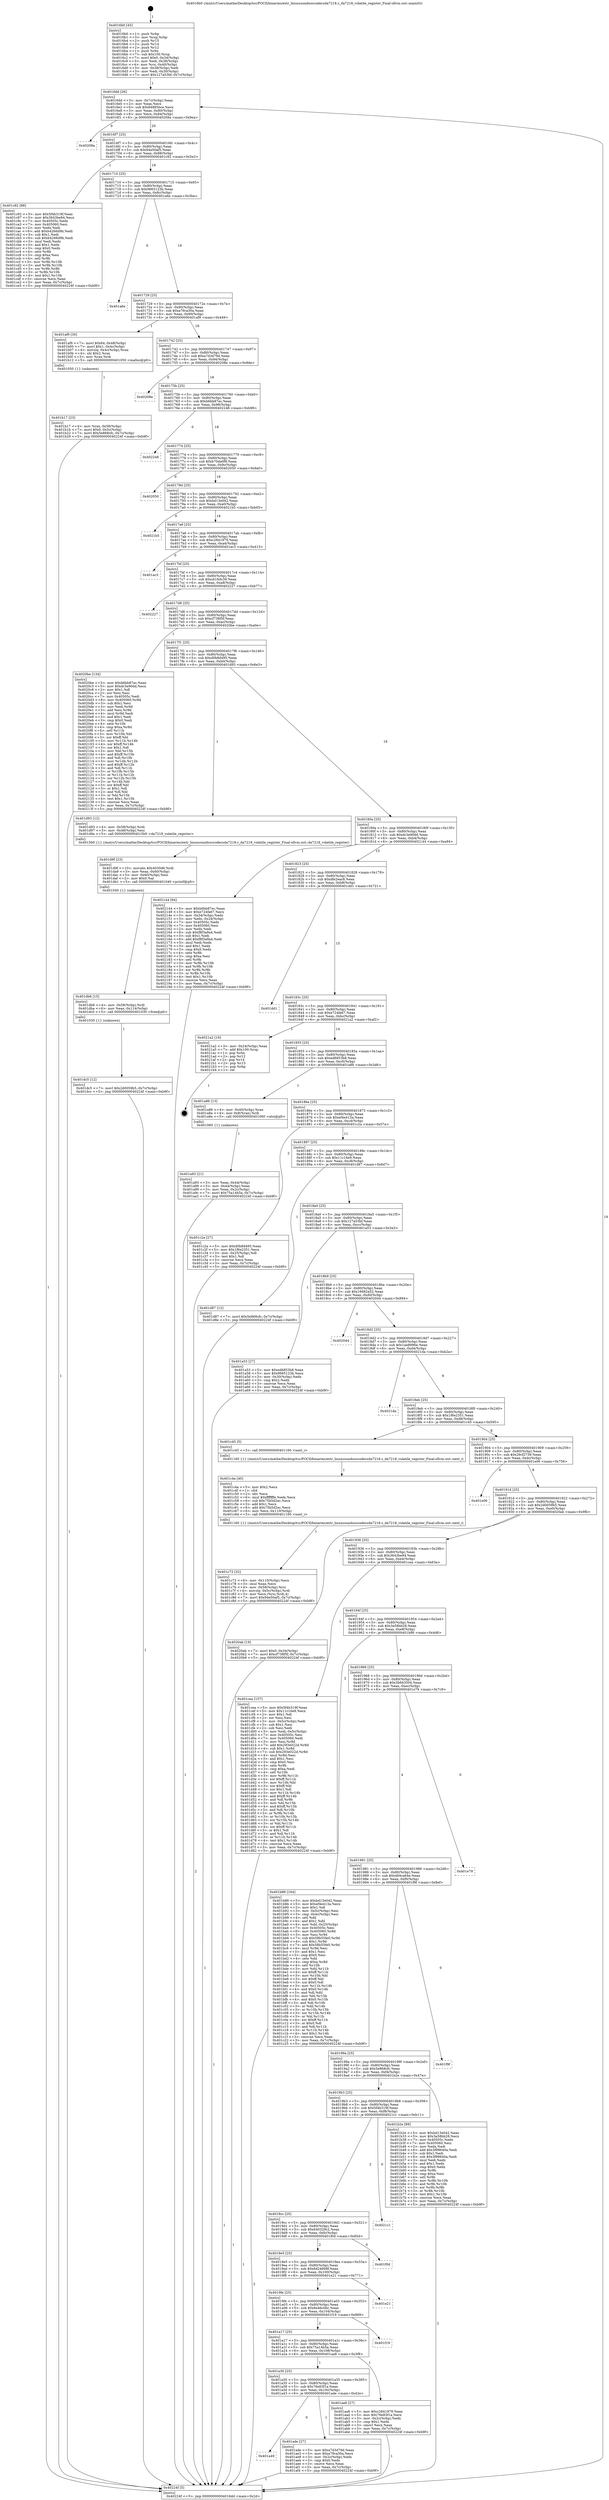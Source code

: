 digraph "0x4016b0" {
  label = "0x4016b0 (/mnt/c/Users/mathe/Desktop/tcc/POCII/binaries/extr_linuxsoundsoccodecsda7218.c_da7218_volatile_register_Final-ollvm.out::main(0))"
  labelloc = "t"
  node[shape=record]

  Entry [label="",width=0.3,height=0.3,shape=circle,fillcolor=black,style=filled]
  "0x4016dd" [label="{
     0x4016dd [26]\l
     | [instrs]\l
     &nbsp;&nbsp;0x4016dd \<+3\>: mov -0x7c(%rbp),%eax\l
     &nbsp;&nbsp;0x4016e0 \<+2\>: mov %eax,%ecx\l
     &nbsp;&nbsp;0x4016e2 \<+6\>: sub $0x84885bce,%ecx\l
     &nbsp;&nbsp;0x4016e8 \<+3\>: mov %eax,-0x80(%rbp)\l
     &nbsp;&nbsp;0x4016eb \<+6\>: mov %ecx,-0x84(%rbp)\l
     &nbsp;&nbsp;0x4016f1 \<+6\>: je 000000000040209a \<main+0x9ea\>\l
  }"]
  "0x40209a" [label="{
     0x40209a\l
  }", style=dashed]
  "0x4016f7" [label="{
     0x4016f7 [25]\l
     | [instrs]\l
     &nbsp;&nbsp;0x4016f7 \<+5\>: jmp 00000000004016fc \<main+0x4c\>\l
     &nbsp;&nbsp;0x4016fc \<+3\>: mov -0x80(%rbp),%eax\l
     &nbsp;&nbsp;0x4016ff \<+5\>: sub $0x94e50af5,%eax\l
     &nbsp;&nbsp;0x401704 \<+6\>: mov %eax,-0x88(%rbp)\l
     &nbsp;&nbsp;0x40170a \<+6\>: je 0000000000401c92 \<main+0x5e2\>\l
  }"]
  Exit [label="",width=0.3,height=0.3,shape=circle,fillcolor=black,style=filled,peripheries=2]
  "0x401c92" [label="{
     0x401c92 [88]\l
     | [instrs]\l
     &nbsp;&nbsp;0x401c92 \<+5\>: mov $0x5f4b319f,%eax\l
     &nbsp;&nbsp;0x401c97 \<+5\>: mov $0x3643be94,%ecx\l
     &nbsp;&nbsp;0x401c9c \<+7\>: mov 0x40505c,%edx\l
     &nbsp;&nbsp;0x401ca3 \<+7\>: mov 0x405060,%esi\l
     &nbsp;&nbsp;0x401caa \<+2\>: mov %edx,%edi\l
     &nbsp;&nbsp;0x401cac \<+6\>: add $0xb4266d9b,%edi\l
     &nbsp;&nbsp;0x401cb2 \<+3\>: sub $0x1,%edi\l
     &nbsp;&nbsp;0x401cb5 \<+6\>: sub $0xb4266d9b,%edi\l
     &nbsp;&nbsp;0x401cbb \<+3\>: imul %edi,%edx\l
     &nbsp;&nbsp;0x401cbe \<+3\>: and $0x1,%edx\l
     &nbsp;&nbsp;0x401cc1 \<+3\>: cmp $0x0,%edx\l
     &nbsp;&nbsp;0x401cc4 \<+4\>: sete %r8b\l
     &nbsp;&nbsp;0x401cc8 \<+3\>: cmp $0xa,%esi\l
     &nbsp;&nbsp;0x401ccb \<+4\>: setl %r9b\l
     &nbsp;&nbsp;0x401ccf \<+3\>: mov %r8b,%r10b\l
     &nbsp;&nbsp;0x401cd2 \<+3\>: and %r9b,%r10b\l
     &nbsp;&nbsp;0x401cd5 \<+3\>: xor %r9b,%r8b\l
     &nbsp;&nbsp;0x401cd8 \<+3\>: or %r8b,%r10b\l
     &nbsp;&nbsp;0x401cdb \<+4\>: test $0x1,%r10b\l
     &nbsp;&nbsp;0x401cdf \<+3\>: cmovne %ecx,%eax\l
     &nbsp;&nbsp;0x401ce2 \<+3\>: mov %eax,-0x7c(%rbp)\l
     &nbsp;&nbsp;0x401ce5 \<+5\>: jmp 000000000040224f \<main+0xb9f\>\l
  }"]
  "0x401710" [label="{
     0x401710 [25]\l
     | [instrs]\l
     &nbsp;&nbsp;0x401710 \<+5\>: jmp 0000000000401715 \<main+0x65\>\l
     &nbsp;&nbsp;0x401715 \<+3\>: mov -0x80(%rbp),%eax\l
     &nbsp;&nbsp;0x401718 \<+5\>: sub $0x9665123b,%eax\l
     &nbsp;&nbsp;0x40171d \<+6\>: mov %eax,-0x8c(%rbp)\l
     &nbsp;&nbsp;0x401723 \<+6\>: je 0000000000401a6e \<main+0x3be\>\l
  }"]
  "0x401dc5" [label="{
     0x401dc5 [12]\l
     | [instrs]\l
     &nbsp;&nbsp;0x401dc5 \<+7\>: movl $0x2d0059b5,-0x7c(%rbp)\l
     &nbsp;&nbsp;0x401dcc \<+5\>: jmp 000000000040224f \<main+0xb9f\>\l
  }"]
  "0x401a6e" [label="{
     0x401a6e\l
  }", style=dashed]
  "0x401729" [label="{
     0x401729 [25]\l
     | [instrs]\l
     &nbsp;&nbsp;0x401729 \<+5\>: jmp 000000000040172e \<main+0x7e\>\l
     &nbsp;&nbsp;0x40172e \<+3\>: mov -0x80(%rbp),%eax\l
     &nbsp;&nbsp;0x401731 \<+5\>: sub $0xa79ca30a,%eax\l
     &nbsp;&nbsp;0x401736 \<+6\>: mov %eax,-0x90(%rbp)\l
     &nbsp;&nbsp;0x40173c \<+6\>: je 0000000000401af9 \<main+0x449\>\l
  }"]
  "0x401db6" [label="{
     0x401db6 [15]\l
     | [instrs]\l
     &nbsp;&nbsp;0x401db6 \<+4\>: mov -0x58(%rbp),%rdi\l
     &nbsp;&nbsp;0x401dba \<+6\>: mov %eax,-0x114(%rbp)\l
     &nbsp;&nbsp;0x401dc0 \<+5\>: call 0000000000401030 \<free@plt\>\l
     | [calls]\l
     &nbsp;&nbsp;0x401030 \{1\} (unknown)\l
  }"]
  "0x401af9" [label="{
     0x401af9 [30]\l
     | [instrs]\l
     &nbsp;&nbsp;0x401af9 \<+7\>: movl $0x64,-0x48(%rbp)\l
     &nbsp;&nbsp;0x401b00 \<+7\>: movl $0x1,-0x4c(%rbp)\l
     &nbsp;&nbsp;0x401b07 \<+4\>: movslq -0x4c(%rbp),%rax\l
     &nbsp;&nbsp;0x401b0b \<+4\>: shl $0x2,%rax\l
     &nbsp;&nbsp;0x401b0f \<+3\>: mov %rax,%rdi\l
     &nbsp;&nbsp;0x401b12 \<+5\>: call 0000000000401050 \<malloc@plt\>\l
     | [calls]\l
     &nbsp;&nbsp;0x401050 \{1\} (unknown)\l
  }"]
  "0x401742" [label="{
     0x401742 [25]\l
     | [instrs]\l
     &nbsp;&nbsp;0x401742 \<+5\>: jmp 0000000000401747 \<main+0x97\>\l
     &nbsp;&nbsp;0x401747 \<+3\>: mov -0x80(%rbp),%eax\l
     &nbsp;&nbsp;0x40174a \<+5\>: sub $0xa7d3d79d,%eax\l
     &nbsp;&nbsp;0x40174f \<+6\>: mov %eax,-0x94(%rbp)\l
     &nbsp;&nbsp;0x401755 \<+6\>: je 000000000040208e \<main+0x9de\>\l
  }"]
  "0x401d9f" [label="{
     0x401d9f [23]\l
     | [instrs]\l
     &nbsp;&nbsp;0x401d9f \<+10\>: movabs $0x4030d6,%rdi\l
     &nbsp;&nbsp;0x401da9 \<+3\>: mov %eax,-0x60(%rbp)\l
     &nbsp;&nbsp;0x401dac \<+3\>: mov -0x60(%rbp),%esi\l
     &nbsp;&nbsp;0x401daf \<+2\>: mov $0x0,%al\l
     &nbsp;&nbsp;0x401db1 \<+5\>: call 0000000000401040 \<printf@plt\>\l
     | [calls]\l
     &nbsp;&nbsp;0x401040 \{1\} (unknown)\l
  }"]
  "0x40208e" [label="{
     0x40208e\l
  }", style=dashed]
  "0x40175b" [label="{
     0x40175b [25]\l
     | [instrs]\l
     &nbsp;&nbsp;0x40175b \<+5\>: jmp 0000000000401760 \<main+0xb0\>\l
     &nbsp;&nbsp;0x401760 \<+3\>: mov -0x80(%rbp),%eax\l
     &nbsp;&nbsp;0x401763 \<+5\>: sub $0xb6bb87ec,%eax\l
     &nbsp;&nbsp;0x401768 \<+6\>: mov %eax,-0x98(%rbp)\l
     &nbsp;&nbsp;0x40176e \<+6\>: je 0000000000402248 \<main+0xb98\>\l
  }"]
  "0x401c72" [label="{
     0x401c72 [32]\l
     | [instrs]\l
     &nbsp;&nbsp;0x401c72 \<+6\>: mov -0x110(%rbp),%ecx\l
     &nbsp;&nbsp;0x401c78 \<+3\>: imul %eax,%ecx\l
     &nbsp;&nbsp;0x401c7b \<+4\>: mov -0x58(%rbp),%rsi\l
     &nbsp;&nbsp;0x401c7f \<+4\>: movslq -0x5c(%rbp),%rdi\l
     &nbsp;&nbsp;0x401c83 \<+3\>: mov %ecx,(%rsi,%rdi,4)\l
     &nbsp;&nbsp;0x401c86 \<+7\>: movl $0x94e50af5,-0x7c(%rbp)\l
     &nbsp;&nbsp;0x401c8d \<+5\>: jmp 000000000040224f \<main+0xb9f\>\l
  }"]
  "0x402248" [label="{
     0x402248\l
  }", style=dashed]
  "0x401774" [label="{
     0x401774 [25]\l
     | [instrs]\l
     &nbsp;&nbsp;0x401774 \<+5\>: jmp 0000000000401779 \<main+0xc9\>\l
     &nbsp;&nbsp;0x401779 \<+3\>: mov -0x80(%rbp),%eax\l
     &nbsp;&nbsp;0x40177c \<+5\>: sub $0xb70da0f8,%eax\l
     &nbsp;&nbsp;0x401781 \<+6\>: mov %eax,-0x9c(%rbp)\l
     &nbsp;&nbsp;0x401787 \<+6\>: je 0000000000402050 \<main+0x9a0\>\l
  }"]
  "0x401c4a" [label="{
     0x401c4a [40]\l
     | [instrs]\l
     &nbsp;&nbsp;0x401c4a \<+5\>: mov $0x2,%ecx\l
     &nbsp;&nbsp;0x401c4f \<+1\>: cltd\l
     &nbsp;&nbsp;0x401c50 \<+2\>: idiv %ecx\l
     &nbsp;&nbsp;0x401c52 \<+6\>: imul $0xfffffffe,%edx,%ecx\l
     &nbsp;&nbsp;0x401c58 \<+6\>: sub $0x75b5d2ec,%ecx\l
     &nbsp;&nbsp;0x401c5e \<+3\>: add $0x1,%ecx\l
     &nbsp;&nbsp;0x401c61 \<+6\>: add $0x75b5d2ec,%ecx\l
     &nbsp;&nbsp;0x401c67 \<+6\>: mov %ecx,-0x110(%rbp)\l
     &nbsp;&nbsp;0x401c6d \<+5\>: call 0000000000401160 \<next_i\>\l
     | [calls]\l
     &nbsp;&nbsp;0x401160 \{1\} (/mnt/c/Users/mathe/Desktop/tcc/POCII/binaries/extr_linuxsoundsoccodecsda7218.c_da7218_volatile_register_Final-ollvm.out::next_i)\l
  }"]
  "0x402050" [label="{
     0x402050\l
  }", style=dashed]
  "0x40178d" [label="{
     0x40178d [25]\l
     | [instrs]\l
     &nbsp;&nbsp;0x40178d \<+5\>: jmp 0000000000401792 \<main+0xe2\>\l
     &nbsp;&nbsp;0x401792 \<+3\>: mov -0x80(%rbp),%eax\l
     &nbsp;&nbsp;0x401795 \<+5\>: sub $0xbd13e042,%eax\l
     &nbsp;&nbsp;0x40179a \<+6\>: mov %eax,-0xa0(%rbp)\l
     &nbsp;&nbsp;0x4017a0 \<+6\>: je 00000000004021b5 \<main+0xb05\>\l
  }"]
  "0x401b17" [label="{
     0x401b17 [23]\l
     | [instrs]\l
     &nbsp;&nbsp;0x401b17 \<+4\>: mov %rax,-0x58(%rbp)\l
     &nbsp;&nbsp;0x401b1b \<+7\>: movl $0x0,-0x5c(%rbp)\l
     &nbsp;&nbsp;0x401b22 \<+7\>: movl $0x5e868cfc,-0x7c(%rbp)\l
     &nbsp;&nbsp;0x401b29 \<+5\>: jmp 000000000040224f \<main+0xb9f\>\l
  }"]
  "0x4021b5" [label="{
     0x4021b5\l
  }", style=dashed]
  "0x4017a6" [label="{
     0x4017a6 [25]\l
     | [instrs]\l
     &nbsp;&nbsp;0x4017a6 \<+5\>: jmp 00000000004017ab \<main+0xfb\>\l
     &nbsp;&nbsp;0x4017ab \<+3\>: mov -0x80(%rbp),%eax\l
     &nbsp;&nbsp;0x4017ae \<+5\>: sub $0xc2841979,%eax\l
     &nbsp;&nbsp;0x4017b3 \<+6\>: mov %eax,-0xa4(%rbp)\l
     &nbsp;&nbsp;0x4017b9 \<+6\>: je 0000000000401ac3 \<main+0x413\>\l
  }"]
  "0x401a49" [label="{
     0x401a49\l
  }", style=dashed]
  "0x401ac3" [label="{
     0x401ac3\l
  }", style=dashed]
  "0x4017bf" [label="{
     0x4017bf [25]\l
     | [instrs]\l
     &nbsp;&nbsp;0x4017bf \<+5\>: jmp 00000000004017c4 \<main+0x114\>\l
     &nbsp;&nbsp;0x4017c4 \<+3\>: mov -0x80(%rbp),%eax\l
     &nbsp;&nbsp;0x4017c7 \<+5\>: sub $0xcb16dc39,%eax\l
     &nbsp;&nbsp;0x4017cc \<+6\>: mov %eax,-0xa8(%rbp)\l
     &nbsp;&nbsp;0x4017d2 \<+6\>: je 0000000000402227 \<main+0xb77\>\l
  }"]
  "0x401ade" [label="{
     0x401ade [27]\l
     | [instrs]\l
     &nbsp;&nbsp;0x401ade \<+5\>: mov $0xa7d3d79d,%eax\l
     &nbsp;&nbsp;0x401ae3 \<+5\>: mov $0xa79ca30a,%ecx\l
     &nbsp;&nbsp;0x401ae8 \<+3\>: mov -0x2c(%rbp),%edx\l
     &nbsp;&nbsp;0x401aeb \<+3\>: cmp $0x0,%edx\l
     &nbsp;&nbsp;0x401aee \<+3\>: cmove %ecx,%eax\l
     &nbsp;&nbsp;0x401af1 \<+3\>: mov %eax,-0x7c(%rbp)\l
     &nbsp;&nbsp;0x401af4 \<+5\>: jmp 000000000040224f \<main+0xb9f\>\l
  }"]
  "0x402227" [label="{
     0x402227\l
  }", style=dashed]
  "0x4017d8" [label="{
     0x4017d8 [25]\l
     | [instrs]\l
     &nbsp;&nbsp;0x4017d8 \<+5\>: jmp 00000000004017dd \<main+0x12d\>\l
     &nbsp;&nbsp;0x4017dd \<+3\>: mov -0x80(%rbp),%eax\l
     &nbsp;&nbsp;0x4017e0 \<+5\>: sub $0xcf738f5f,%eax\l
     &nbsp;&nbsp;0x4017e5 \<+6\>: mov %eax,-0xac(%rbp)\l
     &nbsp;&nbsp;0x4017eb \<+6\>: je 00000000004020be \<main+0xa0e\>\l
  }"]
  "0x401a30" [label="{
     0x401a30 [25]\l
     | [instrs]\l
     &nbsp;&nbsp;0x401a30 \<+5\>: jmp 0000000000401a35 \<main+0x385\>\l
     &nbsp;&nbsp;0x401a35 \<+3\>: mov -0x80(%rbp),%eax\l
     &nbsp;&nbsp;0x401a38 \<+5\>: sub $0x76e83f1a,%eax\l
     &nbsp;&nbsp;0x401a3d \<+6\>: mov %eax,-0x10c(%rbp)\l
     &nbsp;&nbsp;0x401a43 \<+6\>: je 0000000000401ade \<main+0x42e\>\l
  }"]
  "0x4020be" [label="{
     0x4020be [134]\l
     | [instrs]\l
     &nbsp;&nbsp;0x4020be \<+5\>: mov $0xb6bb87ec,%eax\l
     &nbsp;&nbsp;0x4020c3 \<+5\>: mov $0xdc3e90dd,%ecx\l
     &nbsp;&nbsp;0x4020c8 \<+2\>: mov $0x1,%dl\l
     &nbsp;&nbsp;0x4020ca \<+2\>: xor %esi,%esi\l
     &nbsp;&nbsp;0x4020cc \<+7\>: mov 0x40505c,%edi\l
     &nbsp;&nbsp;0x4020d3 \<+8\>: mov 0x405060,%r8d\l
     &nbsp;&nbsp;0x4020db \<+3\>: sub $0x1,%esi\l
     &nbsp;&nbsp;0x4020de \<+3\>: mov %edi,%r9d\l
     &nbsp;&nbsp;0x4020e1 \<+3\>: add %esi,%r9d\l
     &nbsp;&nbsp;0x4020e4 \<+4\>: imul %r9d,%edi\l
     &nbsp;&nbsp;0x4020e8 \<+3\>: and $0x1,%edi\l
     &nbsp;&nbsp;0x4020eb \<+3\>: cmp $0x0,%edi\l
     &nbsp;&nbsp;0x4020ee \<+4\>: sete %r10b\l
     &nbsp;&nbsp;0x4020f2 \<+4\>: cmp $0xa,%r8d\l
     &nbsp;&nbsp;0x4020f6 \<+4\>: setl %r11b\l
     &nbsp;&nbsp;0x4020fa \<+3\>: mov %r10b,%bl\l
     &nbsp;&nbsp;0x4020fd \<+3\>: xor $0xff,%bl\l
     &nbsp;&nbsp;0x402100 \<+3\>: mov %r11b,%r14b\l
     &nbsp;&nbsp;0x402103 \<+4\>: xor $0xff,%r14b\l
     &nbsp;&nbsp;0x402107 \<+3\>: xor $0x1,%dl\l
     &nbsp;&nbsp;0x40210a \<+3\>: mov %bl,%r15b\l
     &nbsp;&nbsp;0x40210d \<+4\>: and $0xff,%r15b\l
     &nbsp;&nbsp;0x402111 \<+3\>: and %dl,%r10b\l
     &nbsp;&nbsp;0x402114 \<+3\>: mov %r14b,%r12b\l
     &nbsp;&nbsp;0x402117 \<+4\>: and $0xff,%r12b\l
     &nbsp;&nbsp;0x40211b \<+3\>: and %dl,%r11b\l
     &nbsp;&nbsp;0x40211e \<+3\>: or %r10b,%r15b\l
     &nbsp;&nbsp;0x402121 \<+3\>: or %r11b,%r12b\l
     &nbsp;&nbsp;0x402124 \<+3\>: xor %r12b,%r15b\l
     &nbsp;&nbsp;0x402127 \<+3\>: or %r14b,%bl\l
     &nbsp;&nbsp;0x40212a \<+3\>: xor $0xff,%bl\l
     &nbsp;&nbsp;0x40212d \<+3\>: or $0x1,%dl\l
     &nbsp;&nbsp;0x402130 \<+2\>: and %dl,%bl\l
     &nbsp;&nbsp;0x402132 \<+3\>: or %bl,%r15b\l
     &nbsp;&nbsp;0x402135 \<+4\>: test $0x1,%r15b\l
     &nbsp;&nbsp;0x402139 \<+3\>: cmovne %ecx,%eax\l
     &nbsp;&nbsp;0x40213c \<+3\>: mov %eax,-0x7c(%rbp)\l
     &nbsp;&nbsp;0x40213f \<+5\>: jmp 000000000040224f \<main+0xb9f\>\l
  }"]
  "0x4017f1" [label="{
     0x4017f1 [25]\l
     | [instrs]\l
     &nbsp;&nbsp;0x4017f1 \<+5\>: jmp 00000000004017f6 \<main+0x146\>\l
     &nbsp;&nbsp;0x4017f6 \<+3\>: mov -0x80(%rbp),%eax\l
     &nbsp;&nbsp;0x4017f9 \<+5\>: sub $0xd0b8d495,%eax\l
     &nbsp;&nbsp;0x4017fe \<+6\>: mov %eax,-0xb0(%rbp)\l
     &nbsp;&nbsp;0x401804 \<+6\>: je 0000000000401d93 \<main+0x6e3\>\l
  }"]
  "0x401aa8" [label="{
     0x401aa8 [27]\l
     | [instrs]\l
     &nbsp;&nbsp;0x401aa8 \<+5\>: mov $0xc2841979,%eax\l
     &nbsp;&nbsp;0x401aad \<+5\>: mov $0x76e83f1a,%ecx\l
     &nbsp;&nbsp;0x401ab2 \<+3\>: mov -0x2c(%rbp),%edx\l
     &nbsp;&nbsp;0x401ab5 \<+3\>: cmp $0x1,%edx\l
     &nbsp;&nbsp;0x401ab8 \<+3\>: cmovl %ecx,%eax\l
     &nbsp;&nbsp;0x401abb \<+3\>: mov %eax,-0x7c(%rbp)\l
     &nbsp;&nbsp;0x401abe \<+5\>: jmp 000000000040224f \<main+0xb9f\>\l
  }"]
  "0x401d93" [label="{
     0x401d93 [12]\l
     | [instrs]\l
     &nbsp;&nbsp;0x401d93 \<+4\>: mov -0x58(%rbp),%rdi\l
     &nbsp;&nbsp;0x401d97 \<+3\>: mov -0x48(%rbp),%esi\l
     &nbsp;&nbsp;0x401d9a \<+5\>: call 00000000004015b0 \<da7218_volatile_register\>\l
     | [calls]\l
     &nbsp;&nbsp;0x4015b0 \{1\} (/mnt/c/Users/mathe/Desktop/tcc/POCII/binaries/extr_linuxsoundsoccodecsda7218.c_da7218_volatile_register_Final-ollvm.out::da7218_volatile_register)\l
  }"]
  "0x40180a" [label="{
     0x40180a [25]\l
     | [instrs]\l
     &nbsp;&nbsp;0x40180a \<+5\>: jmp 000000000040180f \<main+0x15f\>\l
     &nbsp;&nbsp;0x40180f \<+3\>: mov -0x80(%rbp),%eax\l
     &nbsp;&nbsp;0x401812 \<+5\>: sub $0xdc3e90dd,%eax\l
     &nbsp;&nbsp;0x401817 \<+6\>: mov %eax,-0xb4(%rbp)\l
     &nbsp;&nbsp;0x40181d \<+6\>: je 0000000000402144 \<main+0xa94\>\l
  }"]
  "0x401a17" [label="{
     0x401a17 [25]\l
     | [instrs]\l
     &nbsp;&nbsp;0x401a17 \<+5\>: jmp 0000000000401a1c \<main+0x36c\>\l
     &nbsp;&nbsp;0x401a1c \<+3\>: mov -0x80(%rbp),%eax\l
     &nbsp;&nbsp;0x401a1f \<+5\>: sub $0x75a14b5a,%eax\l
     &nbsp;&nbsp;0x401a24 \<+6\>: mov %eax,-0x108(%rbp)\l
     &nbsp;&nbsp;0x401a2a \<+6\>: je 0000000000401aa8 \<main+0x3f8\>\l
  }"]
  "0x402144" [label="{
     0x402144 [94]\l
     | [instrs]\l
     &nbsp;&nbsp;0x402144 \<+5\>: mov $0xb6bb87ec,%eax\l
     &nbsp;&nbsp;0x402149 \<+5\>: mov $0xe724fa67,%ecx\l
     &nbsp;&nbsp;0x40214e \<+3\>: mov -0x34(%rbp),%edx\l
     &nbsp;&nbsp;0x402151 \<+3\>: mov %edx,-0x24(%rbp)\l
     &nbsp;&nbsp;0x402154 \<+7\>: mov 0x40505c,%edx\l
     &nbsp;&nbsp;0x40215b \<+7\>: mov 0x405060,%esi\l
     &nbsp;&nbsp;0x402162 \<+2\>: mov %edx,%edi\l
     &nbsp;&nbsp;0x402164 \<+6\>: sub $0xf8f3a9a4,%edi\l
     &nbsp;&nbsp;0x40216a \<+3\>: sub $0x1,%edi\l
     &nbsp;&nbsp;0x40216d \<+6\>: add $0xf8f3a9a4,%edi\l
     &nbsp;&nbsp;0x402173 \<+3\>: imul %edi,%edx\l
     &nbsp;&nbsp;0x402176 \<+3\>: and $0x1,%edx\l
     &nbsp;&nbsp;0x402179 \<+3\>: cmp $0x0,%edx\l
     &nbsp;&nbsp;0x40217c \<+4\>: sete %r8b\l
     &nbsp;&nbsp;0x402180 \<+3\>: cmp $0xa,%esi\l
     &nbsp;&nbsp;0x402183 \<+4\>: setl %r9b\l
     &nbsp;&nbsp;0x402187 \<+3\>: mov %r8b,%r10b\l
     &nbsp;&nbsp;0x40218a \<+3\>: and %r9b,%r10b\l
     &nbsp;&nbsp;0x40218d \<+3\>: xor %r9b,%r8b\l
     &nbsp;&nbsp;0x402190 \<+3\>: or %r8b,%r10b\l
     &nbsp;&nbsp;0x402193 \<+4\>: test $0x1,%r10b\l
     &nbsp;&nbsp;0x402197 \<+3\>: cmovne %ecx,%eax\l
     &nbsp;&nbsp;0x40219a \<+3\>: mov %eax,-0x7c(%rbp)\l
     &nbsp;&nbsp;0x40219d \<+5\>: jmp 000000000040224f \<main+0xb9f\>\l
  }"]
  "0x401823" [label="{
     0x401823 [25]\l
     | [instrs]\l
     &nbsp;&nbsp;0x401823 \<+5\>: jmp 0000000000401828 \<main+0x178\>\l
     &nbsp;&nbsp;0x401828 \<+3\>: mov -0x80(%rbp),%eax\l
     &nbsp;&nbsp;0x40182b \<+5\>: sub $0xdfe2eac8,%eax\l
     &nbsp;&nbsp;0x401830 \<+6\>: mov %eax,-0xb8(%rbp)\l
     &nbsp;&nbsp;0x401836 \<+6\>: je 0000000000401dd1 \<main+0x721\>\l
  }"]
  "0x401f19" [label="{
     0x401f19\l
  }", style=dashed]
  "0x401dd1" [label="{
     0x401dd1\l
  }", style=dashed]
  "0x40183c" [label="{
     0x40183c [25]\l
     | [instrs]\l
     &nbsp;&nbsp;0x40183c \<+5\>: jmp 0000000000401841 \<main+0x191\>\l
     &nbsp;&nbsp;0x401841 \<+3\>: mov -0x80(%rbp),%eax\l
     &nbsp;&nbsp;0x401844 \<+5\>: sub $0xe724fa67,%eax\l
     &nbsp;&nbsp;0x401849 \<+6\>: mov %eax,-0xbc(%rbp)\l
     &nbsp;&nbsp;0x40184f \<+6\>: je 00000000004021a2 \<main+0xaf2\>\l
  }"]
  "0x4019fe" [label="{
     0x4019fe [25]\l
     | [instrs]\l
     &nbsp;&nbsp;0x4019fe \<+5\>: jmp 0000000000401a03 \<main+0x353\>\l
     &nbsp;&nbsp;0x401a03 \<+3\>: mov -0x80(%rbp),%eax\l
     &nbsp;&nbsp;0x401a06 \<+5\>: sub $0x6e46c0bc,%eax\l
     &nbsp;&nbsp;0x401a0b \<+6\>: mov %eax,-0x104(%rbp)\l
     &nbsp;&nbsp;0x401a11 \<+6\>: je 0000000000401f19 \<main+0x869\>\l
  }"]
  "0x4021a2" [label="{
     0x4021a2 [19]\l
     | [instrs]\l
     &nbsp;&nbsp;0x4021a2 \<+3\>: mov -0x24(%rbp),%eax\l
     &nbsp;&nbsp;0x4021a5 \<+7\>: add $0x100,%rsp\l
     &nbsp;&nbsp;0x4021ac \<+1\>: pop %rbx\l
     &nbsp;&nbsp;0x4021ad \<+2\>: pop %r12\l
     &nbsp;&nbsp;0x4021af \<+2\>: pop %r14\l
     &nbsp;&nbsp;0x4021b1 \<+2\>: pop %r15\l
     &nbsp;&nbsp;0x4021b3 \<+1\>: pop %rbp\l
     &nbsp;&nbsp;0x4021b4 \<+1\>: ret\l
  }"]
  "0x401855" [label="{
     0x401855 [25]\l
     | [instrs]\l
     &nbsp;&nbsp;0x401855 \<+5\>: jmp 000000000040185a \<main+0x1aa\>\l
     &nbsp;&nbsp;0x40185a \<+3\>: mov -0x80(%rbp),%eax\l
     &nbsp;&nbsp;0x40185d \<+5\>: sub $0xed6853b8,%eax\l
     &nbsp;&nbsp;0x401862 \<+6\>: mov %eax,-0xc0(%rbp)\l
     &nbsp;&nbsp;0x401868 \<+6\>: je 0000000000401a86 \<main+0x3d6\>\l
  }"]
  "0x401e21" [label="{
     0x401e21\l
  }", style=dashed]
  "0x401a86" [label="{
     0x401a86 [13]\l
     | [instrs]\l
     &nbsp;&nbsp;0x401a86 \<+4\>: mov -0x40(%rbp),%rax\l
     &nbsp;&nbsp;0x401a8a \<+4\>: mov 0x8(%rax),%rdi\l
     &nbsp;&nbsp;0x401a8e \<+5\>: call 0000000000401060 \<atoi@plt\>\l
     | [calls]\l
     &nbsp;&nbsp;0x401060 \{1\} (unknown)\l
  }"]
  "0x40186e" [label="{
     0x40186e [25]\l
     | [instrs]\l
     &nbsp;&nbsp;0x40186e \<+5\>: jmp 0000000000401873 \<main+0x1c3\>\l
     &nbsp;&nbsp;0x401873 \<+3\>: mov -0x80(%rbp),%eax\l
     &nbsp;&nbsp;0x401876 \<+5\>: sub $0xef4e413a,%eax\l
     &nbsp;&nbsp;0x40187b \<+6\>: mov %eax,-0xc4(%rbp)\l
     &nbsp;&nbsp;0x401881 \<+6\>: je 0000000000401c2a \<main+0x57a\>\l
  }"]
  "0x4019e5" [label="{
     0x4019e5 [25]\l
     | [instrs]\l
     &nbsp;&nbsp;0x4019e5 \<+5\>: jmp 00000000004019ea \<main+0x33a\>\l
     &nbsp;&nbsp;0x4019ea \<+3\>: mov -0x80(%rbp),%eax\l
     &nbsp;&nbsp;0x4019ed \<+5\>: sub $0x6d24668f,%eax\l
     &nbsp;&nbsp;0x4019f2 \<+6\>: mov %eax,-0x100(%rbp)\l
     &nbsp;&nbsp;0x4019f8 \<+6\>: je 0000000000401e21 \<main+0x771\>\l
  }"]
  "0x401c2a" [label="{
     0x401c2a [27]\l
     | [instrs]\l
     &nbsp;&nbsp;0x401c2a \<+5\>: mov $0xd0b8d495,%eax\l
     &nbsp;&nbsp;0x401c2f \<+5\>: mov $0x1f6e2351,%ecx\l
     &nbsp;&nbsp;0x401c34 \<+3\>: mov -0x25(%rbp),%dl\l
     &nbsp;&nbsp;0x401c37 \<+3\>: test $0x1,%dl\l
     &nbsp;&nbsp;0x401c3a \<+3\>: cmovne %ecx,%eax\l
     &nbsp;&nbsp;0x401c3d \<+3\>: mov %eax,-0x7c(%rbp)\l
     &nbsp;&nbsp;0x401c40 \<+5\>: jmp 000000000040224f \<main+0xb9f\>\l
  }"]
  "0x401887" [label="{
     0x401887 [25]\l
     | [instrs]\l
     &nbsp;&nbsp;0x401887 \<+5\>: jmp 000000000040188c \<main+0x1dc\>\l
     &nbsp;&nbsp;0x40188c \<+3\>: mov -0x80(%rbp),%eax\l
     &nbsp;&nbsp;0x40188f \<+5\>: sub $0x11c16e9,%eax\l
     &nbsp;&nbsp;0x401894 \<+6\>: mov %eax,-0xc8(%rbp)\l
     &nbsp;&nbsp;0x40189a \<+6\>: je 0000000000401d87 \<main+0x6d7\>\l
  }"]
  "0x401f0d" [label="{
     0x401f0d\l
  }", style=dashed]
  "0x401d87" [label="{
     0x401d87 [12]\l
     | [instrs]\l
     &nbsp;&nbsp;0x401d87 \<+7\>: movl $0x5e868cfc,-0x7c(%rbp)\l
     &nbsp;&nbsp;0x401d8e \<+5\>: jmp 000000000040224f \<main+0xb9f\>\l
  }"]
  "0x4018a0" [label="{
     0x4018a0 [25]\l
     | [instrs]\l
     &nbsp;&nbsp;0x4018a0 \<+5\>: jmp 00000000004018a5 \<main+0x1f5\>\l
     &nbsp;&nbsp;0x4018a5 \<+3\>: mov -0x80(%rbp),%eax\l
     &nbsp;&nbsp;0x4018a8 \<+5\>: sub $0x127a53bf,%eax\l
     &nbsp;&nbsp;0x4018ad \<+6\>: mov %eax,-0xcc(%rbp)\l
     &nbsp;&nbsp;0x4018b3 \<+6\>: je 0000000000401a53 \<main+0x3a3\>\l
  }"]
  "0x4019cc" [label="{
     0x4019cc [25]\l
     | [instrs]\l
     &nbsp;&nbsp;0x4019cc \<+5\>: jmp 00000000004019d1 \<main+0x321\>\l
     &nbsp;&nbsp;0x4019d1 \<+3\>: mov -0x80(%rbp),%eax\l
     &nbsp;&nbsp;0x4019d4 \<+5\>: sub $0x640329c2,%eax\l
     &nbsp;&nbsp;0x4019d9 \<+6\>: mov %eax,-0xfc(%rbp)\l
     &nbsp;&nbsp;0x4019df \<+6\>: je 0000000000401f0d \<main+0x85d\>\l
  }"]
  "0x401a53" [label="{
     0x401a53 [27]\l
     | [instrs]\l
     &nbsp;&nbsp;0x401a53 \<+5\>: mov $0xed6853b8,%eax\l
     &nbsp;&nbsp;0x401a58 \<+5\>: mov $0x9665123b,%ecx\l
     &nbsp;&nbsp;0x401a5d \<+3\>: mov -0x30(%rbp),%edx\l
     &nbsp;&nbsp;0x401a60 \<+3\>: cmp $0x2,%edx\l
     &nbsp;&nbsp;0x401a63 \<+3\>: cmovne %ecx,%eax\l
     &nbsp;&nbsp;0x401a66 \<+3\>: mov %eax,-0x7c(%rbp)\l
     &nbsp;&nbsp;0x401a69 \<+5\>: jmp 000000000040224f \<main+0xb9f\>\l
  }"]
  "0x4018b9" [label="{
     0x4018b9 [25]\l
     | [instrs]\l
     &nbsp;&nbsp;0x4018b9 \<+5\>: jmp 00000000004018be \<main+0x20e\>\l
     &nbsp;&nbsp;0x4018be \<+3\>: mov -0x80(%rbp),%eax\l
     &nbsp;&nbsp;0x4018c1 \<+5\>: sub $0x16682a52,%eax\l
     &nbsp;&nbsp;0x4018c6 \<+6\>: mov %eax,-0xd0(%rbp)\l
     &nbsp;&nbsp;0x4018cc \<+6\>: je 0000000000402044 \<main+0x994\>\l
  }"]
  "0x40224f" [label="{
     0x40224f [5]\l
     | [instrs]\l
     &nbsp;&nbsp;0x40224f \<+5\>: jmp 00000000004016dd \<main+0x2d\>\l
  }"]
  "0x4016b0" [label="{
     0x4016b0 [45]\l
     | [instrs]\l
     &nbsp;&nbsp;0x4016b0 \<+1\>: push %rbp\l
     &nbsp;&nbsp;0x4016b1 \<+3\>: mov %rsp,%rbp\l
     &nbsp;&nbsp;0x4016b4 \<+2\>: push %r15\l
     &nbsp;&nbsp;0x4016b6 \<+2\>: push %r14\l
     &nbsp;&nbsp;0x4016b8 \<+2\>: push %r12\l
     &nbsp;&nbsp;0x4016ba \<+1\>: push %rbx\l
     &nbsp;&nbsp;0x4016bb \<+7\>: sub $0x100,%rsp\l
     &nbsp;&nbsp;0x4016c2 \<+7\>: movl $0x0,-0x34(%rbp)\l
     &nbsp;&nbsp;0x4016c9 \<+3\>: mov %edi,-0x38(%rbp)\l
     &nbsp;&nbsp;0x4016cc \<+4\>: mov %rsi,-0x40(%rbp)\l
     &nbsp;&nbsp;0x4016d0 \<+3\>: mov -0x38(%rbp),%edi\l
     &nbsp;&nbsp;0x4016d3 \<+3\>: mov %edi,-0x30(%rbp)\l
     &nbsp;&nbsp;0x4016d6 \<+7\>: movl $0x127a53bf,-0x7c(%rbp)\l
  }"]
  "0x401a93" [label="{
     0x401a93 [21]\l
     | [instrs]\l
     &nbsp;&nbsp;0x401a93 \<+3\>: mov %eax,-0x44(%rbp)\l
     &nbsp;&nbsp;0x401a96 \<+3\>: mov -0x44(%rbp),%eax\l
     &nbsp;&nbsp;0x401a99 \<+3\>: mov %eax,-0x2c(%rbp)\l
     &nbsp;&nbsp;0x401a9c \<+7\>: movl $0x75a14b5a,-0x7c(%rbp)\l
     &nbsp;&nbsp;0x401aa3 \<+5\>: jmp 000000000040224f \<main+0xb9f\>\l
  }"]
  "0x4021c1" [label="{
     0x4021c1\l
  }", style=dashed]
  "0x402044" [label="{
     0x402044\l
  }", style=dashed]
  "0x4018d2" [label="{
     0x4018d2 [25]\l
     | [instrs]\l
     &nbsp;&nbsp;0x4018d2 \<+5\>: jmp 00000000004018d7 \<main+0x227\>\l
     &nbsp;&nbsp;0x4018d7 \<+3\>: mov -0x80(%rbp),%eax\l
     &nbsp;&nbsp;0x4018da \<+5\>: sub $0x1ae8996e,%eax\l
     &nbsp;&nbsp;0x4018df \<+6\>: mov %eax,-0xd4(%rbp)\l
     &nbsp;&nbsp;0x4018e5 \<+6\>: je 00000000004021da \<main+0xb2a\>\l
  }"]
  "0x4019b3" [label="{
     0x4019b3 [25]\l
     | [instrs]\l
     &nbsp;&nbsp;0x4019b3 \<+5\>: jmp 00000000004019b8 \<main+0x308\>\l
     &nbsp;&nbsp;0x4019b8 \<+3\>: mov -0x80(%rbp),%eax\l
     &nbsp;&nbsp;0x4019bb \<+5\>: sub $0x5f4b319f,%eax\l
     &nbsp;&nbsp;0x4019c0 \<+6\>: mov %eax,-0xf8(%rbp)\l
     &nbsp;&nbsp;0x4019c6 \<+6\>: je 00000000004021c1 \<main+0xb11\>\l
  }"]
  "0x4021da" [label="{
     0x4021da\l
  }", style=dashed]
  "0x4018eb" [label="{
     0x4018eb [25]\l
     | [instrs]\l
     &nbsp;&nbsp;0x4018eb \<+5\>: jmp 00000000004018f0 \<main+0x240\>\l
     &nbsp;&nbsp;0x4018f0 \<+3\>: mov -0x80(%rbp),%eax\l
     &nbsp;&nbsp;0x4018f3 \<+5\>: sub $0x1f6e2351,%eax\l
     &nbsp;&nbsp;0x4018f8 \<+6\>: mov %eax,-0xd8(%rbp)\l
     &nbsp;&nbsp;0x4018fe \<+6\>: je 0000000000401c45 \<main+0x595\>\l
  }"]
  "0x401b2e" [label="{
     0x401b2e [88]\l
     | [instrs]\l
     &nbsp;&nbsp;0x401b2e \<+5\>: mov $0xbd13e042,%eax\l
     &nbsp;&nbsp;0x401b33 \<+5\>: mov $0x3a58bb28,%ecx\l
     &nbsp;&nbsp;0x401b38 \<+7\>: mov 0x40505c,%edx\l
     &nbsp;&nbsp;0x401b3f \<+7\>: mov 0x405060,%esi\l
     &nbsp;&nbsp;0x401b46 \<+2\>: mov %edx,%edi\l
     &nbsp;&nbsp;0x401b48 \<+6\>: add $0x3f98640a,%edi\l
     &nbsp;&nbsp;0x401b4e \<+3\>: sub $0x1,%edi\l
     &nbsp;&nbsp;0x401b51 \<+6\>: sub $0x3f98640a,%edi\l
     &nbsp;&nbsp;0x401b57 \<+3\>: imul %edi,%edx\l
     &nbsp;&nbsp;0x401b5a \<+3\>: and $0x1,%edx\l
     &nbsp;&nbsp;0x401b5d \<+3\>: cmp $0x0,%edx\l
     &nbsp;&nbsp;0x401b60 \<+4\>: sete %r8b\l
     &nbsp;&nbsp;0x401b64 \<+3\>: cmp $0xa,%esi\l
     &nbsp;&nbsp;0x401b67 \<+4\>: setl %r9b\l
     &nbsp;&nbsp;0x401b6b \<+3\>: mov %r8b,%r10b\l
     &nbsp;&nbsp;0x401b6e \<+3\>: and %r9b,%r10b\l
     &nbsp;&nbsp;0x401b71 \<+3\>: xor %r9b,%r8b\l
     &nbsp;&nbsp;0x401b74 \<+3\>: or %r8b,%r10b\l
     &nbsp;&nbsp;0x401b77 \<+4\>: test $0x1,%r10b\l
     &nbsp;&nbsp;0x401b7b \<+3\>: cmovne %ecx,%eax\l
     &nbsp;&nbsp;0x401b7e \<+3\>: mov %eax,-0x7c(%rbp)\l
     &nbsp;&nbsp;0x401b81 \<+5\>: jmp 000000000040224f \<main+0xb9f\>\l
  }"]
  "0x401c45" [label="{
     0x401c45 [5]\l
     | [instrs]\l
     &nbsp;&nbsp;0x401c45 \<+5\>: call 0000000000401160 \<next_i\>\l
     | [calls]\l
     &nbsp;&nbsp;0x401160 \{1\} (/mnt/c/Users/mathe/Desktop/tcc/POCII/binaries/extr_linuxsoundsoccodecsda7218.c_da7218_volatile_register_Final-ollvm.out::next_i)\l
  }"]
  "0x401904" [label="{
     0x401904 [25]\l
     | [instrs]\l
     &nbsp;&nbsp;0x401904 \<+5\>: jmp 0000000000401909 \<main+0x259\>\l
     &nbsp;&nbsp;0x401909 \<+3\>: mov -0x80(%rbp),%eax\l
     &nbsp;&nbsp;0x40190c \<+5\>: sub $0x29cf2739,%eax\l
     &nbsp;&nbsp;0x401911 \<+6\>: mov %eax,-0xdc(%rbp)\l
     &nbsp;&nbsp;0x401917 \<+6\>: je 0000000000401e06 \<main+0x756\>\l
  }"]
  "0x40199a" [label="{
     0x40199a [25]\l
     | [instrs]\l
     &nbsp;&nbsp;0x40199a \<+5\>: jmp 000000000040199f \<main+0x2ef\>\l
     &nbsp;&nbsp;0x40199f \<+3\>: mov -0x80(%rbp),%eax\l
     &nbsp;&nbsp;0x4019a2 \<+5\>: sub $0x5e868cfc,%eax\l
     &nbsp;&nbsp;0x4019a7 \<+6\>: mov %eax,-0xf4(%rbp)\l
     &nbsp;&nbsp;0x4019ad \<+6\>: je 0000000000401b2e \<main+0x47e\>\l
  }"]
  "0x401e06" [label="{
     0x401e06\l
  }", style=dashed]
  "0x40191d" [label="{
     0x40191d [25]\l
     | [instrs]\l
     &nbsp;&nbsp;0x40191d \<+5\>: jmp 0000000000401922 \<main+0x272\>\l
     &nbsp;&nbsp;0x401922 \<+3\>: mov -0x80(%rbp),%eax\l
     &nbsp;&nbsp;0x401925 \<+5\>: sub $0x2d0059b5,%eax\l
     &nbsp;&nbsp;0x40192a \<+6\>: mov %eax,-0xe0(%rbp)\l
     &nbsp;&nbsp;0x401930 \<+6\>: je 00000000004020ab \<main+0x9fb\>\l
  }"]
  "0x401f9f" [label="{
     0x401f9f\l
  }", style=dashed]
  "0x4020ab" [label="{
     0x4020ab [19]\l
     | [instrs]\l
     &nbsp;&nbsp;0x4020ab \<+7\>: movl $0x0,-0x34(%rbp)\l
     &nbsp;&nbsp;0x4020b2 \<+7\>: movl $0xcf738f5f,-0x7c(%rbp)\l
     &nbsp;&nbsp;0x4020b9 \<+5\>: jmp 000000000040224f \<main+0xb9f\>\l
  }"]
  "0x401936" [label="{
     0x401936 [25]\l
     | [instrs]\l
     &nbsp;&nbsp;0x401936 \<+5\>: jmp 000000000040193b \<main+0x28b\>\l
     &nbsp;&nbsp;0x40193b \<+3\>: mov -0x80(%rbp),%eax\l
     &nbsp;&nbsp;0x40193e \<+5\>: sub $0x3643be94,%eax\l
     &nbsp;&nbsp;0x401943 \<+6\>: mov %eax,-0xe4(%rbp)\l
     &nbsp;&nbsp;0x401949 \<+6\>: je 0000000000401cea \<main+0x63a\>\l
  }"]
  "0x401981" [label="{
     0x401981 [25]\l
     | [instrs]\l
     &nbsp;&nbsp;0x401981 \<+5\>: jmp 0000000000401986 \<main+0x2d6\>\l
     &nbsp;&nbsp;0x401986 \<+3\>: mov -0x80(%rbp),%eax\l
     &nbsp;&nbsp;0x401989 \<+5\>: sub $0x484ca64e,%eax\l
     &nbsp;&nbsp;0x40198e \<+6\>: mov %eax,-0xf0(%rbp)\l
     &nbsp;&nbsp;0x401994 \<+6\>: je 0000000000401f9f \<main+0x8ef\>\l
  }"]
  "0x401cea" [label="{
     0x401cea [157]\l
     | [instrs]\l
     &nbsp;&nbsp;0x401cea \<+5\>: mov $0x5f4b319f,%eax\l
     &nbsp;&nbsp;0x401cef \<+5\>: mov $0x11c16e9,%ecx\l
     &nbsp;&nbsp;0x401cf4 \<+2\>: mov $0x1,%dl\l
     &nbsp;&nbsp;0x401cf6 \<+2\>: xor %esi,%esi\l
     &nbsp;&nbsp;0x401cf8 \<+3\>: mov -0x5c(%rbp),%edi\l
     &nbsp;&nbsp;0x401cfb \<+3\>: sub $0x1,%esi\l
     &nbsp;&nbsp;0x401cfe \<+2\>: sub %esi,%edi\l
     &nbsp;&nbsp;0x401d00 \<+3\>: mov %edi,-0x5c(%rbp)\l
     &nbsp;&nbsp;0x401d03 \<+7\>: mov 0x40505c,%esi\l
     &nbsp;&nbsp;0x401d0a \<+7\>: mov 0x405060,%edi\l
     &nbsp;&nbsp;0x401d11 \<+3\>: mov %esi,%r8d\l
     &nbsp;&nbsp;0x401d14 \<+7\>: add $0x293e022d,%r8d\l
     &nbsp;&nbsp;0x401d1b \<+4\>: sub $0x1,%r8d\l
     &nbsp;&nbsp;0x401d1f \<+7\>: sub $0x293e022d,%r8d\l
     &nbsp;&nbsp;0x401d26 \<+4\>: imul %r8d,%esi\l
     &nbsp;&nbsp;0x401d2a \<+3\>: and $0x1,%esi\l
     &nbsp;&nbsp;0x401d2d \<+3\>: cmp $0x0,%esi\l
     &nbsp;&nbsp;0x401d30 \<+4\>: sete %r9b\l
     &nbsp;&nbsp;0x401d34 \<+3\>: cmp $0xa,%edi\l
     &nbsp;&nbsp;0x401d37 \<+4\>: setl %r10b\l
     &nbsp;&nbsp;0x401d3b \<+3\>: mov %r9b,%r11b\l
     &nbsp;&nbsp;0x401d3e \<+4\>: xor $0xff,%r11b\l
     &nbsp;&nbsp;0x401d42 \<+3\>: mov %r10b,%bl\l
     &nbsp;&nbsp;0x401d45 \<+3\>: xor $0xff,%bl\l
     &nbsp;&nbsp;0x401d48 \<+3\>: xor $0x1,%dl\l
     &nbsp;&nbsp;0x401d4b \<+3\>: mov %r11b,%r14b\l
     &nbsp;&nbsp;0x401d4e \<+4\>: and $0xff,%r14b\l
     &nbsp;&nbsp;0x401d52 \<+3\>: and %dl,%r9b\l
     &nbsp;&nbsp;0x401d55 \<+3\>: mov %bl,%r15b\l
     &nbsp;&nbsp;0x401d58 \<+4\>: and $0xff,%r15b\l
     &nbsp;&nbsp;0x401d5c \<+3\>: and %dl,%r10b\l
     &nbsp;&nbsp;0x401d5f \<+3\>: or %r9b,%r14b\l
     &nbsp;&nbsp;0x401d62 \<+3\>: or %r10b,%r15b\l
     &nbsp;&nbsp;0x401d65 \<+3\>: xor %r15b,%r14b\l
     &nbsp;&nbsp;0x401d68 \<+3\>: or %bl,%r11b\l
     &nbsp;&nbsp;0x401d6b \<+4\>: xor $0xff,%r11b\l
     &nbsp;&nbsp;0x401d6f \<+3\>: or $0x1,%dl\l
     &nbsp;&nbsp;0x401d72 \<+3\>: and %dl,%r11b\l
     &nbsp;&nbsp;0x401d75 \<+3\>: or %r11b,%r14b\l
     &nbsp;&nbsp;0x401d78 \<+4\>: test $0x1,%r14b\l
     &nbsp;&nbsp;0x401d7c \<+3\>: cmovne %ecx,%eax\l
     &nbsp;&nbsp;0x401d7f \<+3\>: mov %eax,-0x7c(%rbp)\l
     &nbsp;&nbsp;0x401d82 \<+5\>: jmp 000000000040224f \<main+0xb9f\>\l
  }"]
  "0x40194f" [label="{
     0x40194f [25]\l
     | [instrs]\l
     &nbsp;&nbsp;0x40194f \<+5\>: jmp 0000000000401954 \<main+0x2a4\>\l
     &nbsp;&nbsp;0x401954 \<+3\>: mov -0x80(%rbp),%eax\l
     &nbsp;&nbsp;0x401957 \<+5\>: sub $0x3a58bb28,%eax\l
     &nbsp;&nbsp;0x40195c \<+6\>: mov %eax,-0xe8(%rbp)\l
     &nbsp;&nbsp;0x401962 \<+6\>: je 0000000000401b86 \<main+0x4d6\>\l
  }"]
  "0x401e79" [label="{
     0x401e79\l
  }", style=dashed]
  "0x401b86" [label="{
     0x401b86 [164]\l
     | [instrs]\l
     &nbsp;&nbsp;0x401b86 \<+5\>: mov $0xbd13e042,%eax\l
     &nbsp;&nbsp;0x401b8b \<+5\>: mov $0xef4e413a,%ecx\l
     &nbsp;&nbsp;0x401b90 \<+2\>: mov $0x1,%dl\l
     &nbsp;&nbsp;0x401b92 \<+3\>: mov -0x5c(%rbp),%esi\l
     &nbsp;&nbsp;0x401b95 \<+3\>: cmp -0x4c(%rbp),%esi\l
     &nbsp;&nbsp;0x401b98 \<+4\>: setl %dil\l
     &nbsp;&nbsp;0x401b9c \<+4\>: and $0x1,%dil\l
     &nbsp;&nbsp;0x401ba0 \<+4\>: mov %dil,-0x25(%rbp)\l
     &nbsp;&nbsp;0x401ba4 \<+7\>: mov 0x40505c,%esi\l
     &nbsp;&nbsp;0x401bab \<+8\>: mov 0x405060,%r8d\l
     &nbsp;&nbsp;0x401bb3 \<+3\>: mov %esi,%r9d\l
     &nbsp;&nbsp;0x401bb6 \<+7\>: sub $0x58b55fe0,%r9d\l
     &nbsp;&nbsp;0x401bbd \<+4\>: sub $0x1,%r9d\l
     &nbsp;&nbsp;0x401bc1 \<+7\>: add $0x58b55fe0,%r9d\l
     &nbsp;&nbsp;0x401bc8 \<+4\>: imul %r9d,%esi\l
     &nbsp;&nbsp;0x401bcc \<+3\>: and $0x1,%esi\l
     &nbsp;&nbsp;0x401bcf \<+3\>: cmp $0x0,%esi\l
     &nbsp;&nbsp;0x401bd2 \<+4\>: sete %dil\l
     &nbsp;&nbsp;0x401bd6 \<+4\>: cmp $0xa,%r8d\l
     &nbsp;&nbsp;0x401bda \<+4\>: setl %r10b\l
     &nbsp;&nbsp;0x401bde \<+3\>: mov %dil,%r11b\l
     &nbsp;&nbsp;0x401be1 \<+4\>: xor $0xff,%r11b\l
     &nbsp;&nbsp;0x401be5 \<+3\>: mov %r10b,%bl\l
     &nbsp;&nbsp;0x401be8 \<+3\>: xor $0xff,%bl\l
     &nbsp;&nbsp;0x401beb \<+3\>: xor $0x0,%dl\l
     &nbsp;&nbsp;0x401bee \<+3\>: mov %r11b,%r14b\l
     &nbsp;&nbsp;0x401bf1 \<+4\>: and $0x0,%r14b\l
     &nbsp;&nbsp;0x401bf5 \<+3\>: and %dl,%dil\l
     &nbsp;&nbsp;0x401bf8 \<+3\>: mov %bl,%r15b\l
     &nbsp;&nbsp;0x401bfb \<+4\>: and $0x0,%r15b\l
     &nbsp;&nbsp;0x401bff \<+3\>: and %dl,%r10b\l
     &nbsp;&nbsp;0x401c02 \<+3\>: or %dil,%r14b\l
     &nbsp;&nbsp;0x401c05 \<+3\>: or %r10b,%r15b\l
     &nbsp;&nbsp;0x401c08 \<+3\>: xor %r15b,%r14b\l
     &nbsp;&nbsp;0x401c0b \<+3\>: or %bl,%r11b\l
     &nbsp;&nbsp;0x401c0e \<+4\>: xor $0xff,%r11b\l
     &nbsp;&nbsp;0x401c12 \<+3\>: or $0x0,%dl\l
     &nbsp;&nbsp;0x401c15 \<+3\>: and %dl,%r11b\l
     &nbsp;&nbsp;0x401c18 \<+3\>: or %r11b,%r14b\l
     &nbsp;&nbsp;0x401c1b \<+4\>: test $0x1,%r14b\l
     &nbsp;&nbsp;0x401c1f \<+3\>: cmovne %ecx,%eax\l
     &nbsp;&nbsp;0x401c22 \<+3\>: mov %eax,-0x7c(%rbp)\l
     &nbsp;&nbsp;0x401c25 \<+5\>: jmp 000000000040224f \<main+0xb9f\>\l
  }"]
  "0x401968" [label="{
     0x401968 [25]\l
     | [instrs]\l
     &nbsp;&nbsp;0x401968 \<+5\>: jmp 000000000040196d \<main+0x2bd\>\l
     &nbsp;&nbsp;0x40196d \<+3\>: mov -0x80(%rbp),%eax\l
     &nbsp;&nbsp;0x401970 \<+5\>: sub $0x3b663504,%eax\l
     &nbsp;&nbsp;0x401975 \<+6\>: mov %eax,-0xec(%rbp)\l
     &nbsp;&nbsp;0x40197b \<+6\>: je 0000000000401e79 \<main+0x7c9\>\l
  }"]
  Entry -> "0x4016b0" [label=" 1"]
  "0x4016dd" -> "0x40209a" [label=" 0"]
  "0x4016dd" -> "0x4016f7" [label=" 20"]
  "0x4021a2" -> Exit [label=" 1"]
  "0x4016f7" -> "0x401c92" [label=" 1"]
  "0x4016f7" -> "0x401710" [label=" 19"]
  "0x402144" -> "0x40224f" [label=" 1"]
  "0x401710" -> "0x401a6e" [label=" 0"]
  "0x401710" -> "0x401729" [label=" 19"]
  "0x4020be" -> "0x40224f" [label=" 1"]
  "0x401729" -> "0x401af9" [label=" 1"]
  "0x401729" -> "0x401742" [label=" 18"]
  "0x4020ab" -> "0x40224f" [label=" 1"]
  "0x401742" -> "0x40208e" [label=" 0"]
  "0x401742" -> "0x40175b" [label=" 18"]
  "0x401dc5" -> "0x40224f" [label=" 1"]
  "0x40175b" -> "0x402248" [label=" 0"]
  "0x40175b" -> "0x401774" [label=" 18"]
  "0x401db6" -> "0x401dc5" [label=" 1"]
  "0x401774" -> "0x402050" [label=" 0"]
  "0x401774" -> "0x40178d" [label=" 18"]
  "0x401d9f" -> "0x401db6" [label=" 1"]
  "0x40178d" -> "0x4021b5" [label=" 0"]
  "0x40178d" -> "0x4017a6" [label=" 18"]
  "0x401d93" -> "0x401d9f" [label=" 1"]
  "0x4017a6" -> "0x401ac3" [label=" 0"]
  "0x4017a6" -> "0x4017bf" [label=" 18"]
  "0x401d87" -> "0x40224f" [label=" 1"]
  "0x4017bf" -> "0x402227" [label=" 0"]
  "0x4017bf" -> "0x4017d8" [label=" 18"]
  "0x401cea" -> "0x40224f" [label=" 1"]
  "0x4017d8" -> "0x4020be" [label=" 1"]
  "0x4017d8" -> "0x4017f1" [label=" 17"]
  "0x401c72" -> "0x40224f" [label=" 1"]
  "0x4017f1" -> "0x401d93" [label=" 1"]
  "0x4017f1" -> "0x40180a" [label=" 16"]
  "0x401c4a" -> "0x401c72" [label=" 1"]
  "0x40180a" -> "0x402144" [label=" 1"]
  "0x40180a" -> "0x401823" [label=" 15"]
  "0x401c2a" -> "0x40224f" [label=" 2"]
  "0x401823" -> "0x401dd1" [label=" 0"]
  "0x401823" -> "0x40183c" [label=" 15"]
  "0x401b86" -> "0x40224f" [label=" 2"]
  "0x40183c" -> "0x4021a2" [label=" 1"]
  "0x40183c" -> "0x401855" [label=" 14"]
  "0x401b17" -> "0x40224f" [label=" 1"]
  "0x401855" -> "0x401a86" [label=" 1"]
  "0x401855" -> "0x40186e" [label=" 13"]
  "0x401af9" -> "0x401b17" [label=" 1"]
  "0x40186e" -> "0x401c2a" [label=" 2"]
  "0x40186e" -> "0x401887" [label=" 11"]
  "0x401a30" -> "0x401a49" [label=" 0"]
  "0x401887" -> "0x401d87" [label=" 1"]
  "0x401887" -> "0x4018a0" [label=" 10"]
  "0x401a30" -> "0x401ade" [label=" 1"]
  "0x4018a0" -> "0x401a53" [label=" 1"]
  "0x4018a0" -> "0x4018b9" [label=" 9"]
  "0x401a53" -> "0x40224f" [label=" 1"]
  "0x4016b0" -> "0x4016dd" [label=" 1"]
  "0x40224f" -> "0x4016dd" [label=" 19"]
  "0x401a86" -> "0x401a93" [label=" 1"]
  "0x401a93" -> "0x40224f" [label=" 1"]
  "0x401aa8" -> "0x40224f" [label=" 1"]
  "0x4018b9" -> "0x402044" [label=" 0"]
  "0x4018b9" -> "0x4018d2" [label=" 9"]
  "0x401a17" -> "0x401a30" [label=" 1"]
  "0x4018d2" -> "0x4021da" [label=" 0"]
  "0x4018d2" -> "0x4018eb" [label=" 9"]
  "0x401c45" -> "0x401c4a" [label=" 1"]
  "0x4018eb" -> "0x401c45" [label=" 1"]
  "0x4018eb" -> "0x401904" [label=" 8"]
  "0x4019fe" -> "0x401a17" [label=" 2"]
  "0x401904" -> "0x401e06" [label=" 0"]
  "0x401904" -> "0x40191d" [label=" 8"]
  "0x401b2e" -> "0x40224f" [label=" 2"]
  "0x40191d" -> "0x4020ab" [label=" 1"]
  "0x40191d" -> "0x401936" [label=" 7"]
  "0x4019e5" -> "0x4019fe" [label=" 2"]
  "0x401936" -> "0x401cea" [label=" 1"]
  "0x401936" -> "0x40194f" [label=" 6"]
  "0x401ade" -> "0x40224f" [label=" 1"]
  "0x40194f" -> "0x401b86" [label=" 2"]
  "0x40194f" -> "0x401968" [label=" 4"]
  "0x4019cc" -> "0x4019e5" [label=" 2"]
  "0x401968" -> "0x401e79" [label=" 0"]
  "0x401968" -> "0x401981" [label=" 4"]
  "0x4019e5" -> "0x401e21" [label=" 0"]
  "0x401981" -> "0x401f9f" [label=" 0"]
  "0x401981" -> "0x40199a" [label=" 4"]
  "0x4019fe" -> "0x401f19" [label=" 0"]
  "0x40199a" -> "0x401b2e" [label=" 2"]
  "0x40199a" -> "0x4019b3" [label=" 2"]
  "0x401a17" -> "0x401aa8" [label=" 1"]
  "0x4019b3" -> "0x4021c1" [label=" 0"]
  "0x4019b3" -> "0x4019cc" [label=" 2"]
  "0x401c92" -> "0x40224f" [label=" 1"]
  "0x4019cc" -> "0x401f0d" [label=" 0"]
}
